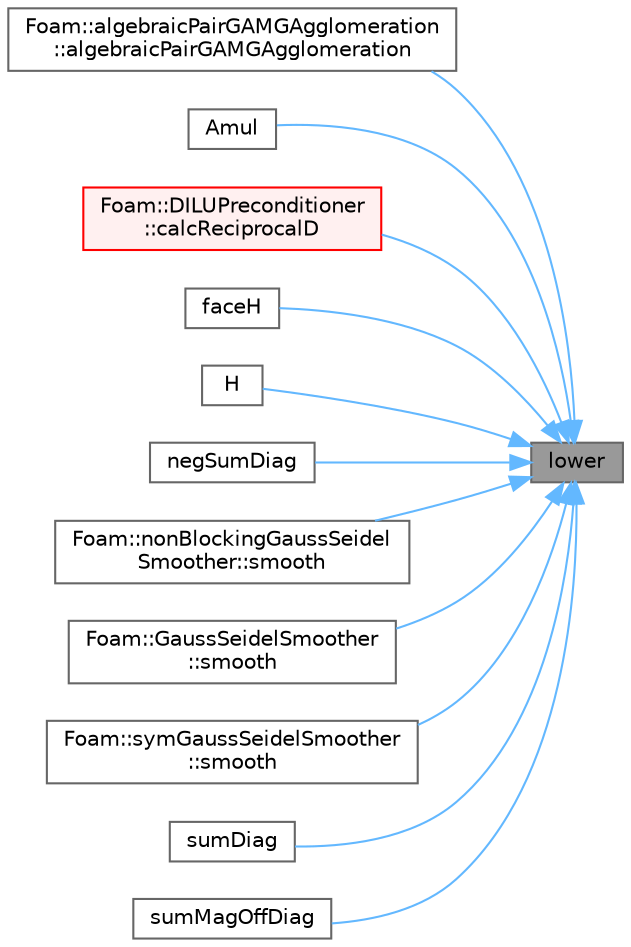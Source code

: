 digraph "lower"
{
 // LATEX_PDF_SIZE
  bgcolor="transparent";
  edge [fontname=Helvetica,fontsize=10,labelfontname=Helvetica,labelfontsize=10];
  node [fontname=Helvetica,fontsize=10,shape=box,height=0.2,width=0.4];
  rankdir="RL";
  Node1 [id="Node000001",label="lower",height=0.2,width=0.4,color="gray40", fillcolor="grey60", style="filled", fontcolor="black",tooltip=" "];
  Node1 -> Node2 [id="edge1_Node000001_Node000002",dir="back",color="steelblue1",style="solid",tooltip=" "];
  Node2 [id="Node000002",label="Foam::algebraicPairGAMGAgglomeration\l::algebraicPairGAMGAgglomeration",height=0.2,width=0.4,color="grey40", fillcolor="white", style="filled",URL="$classFoam_1_1algebraicPairGAMGAgglomeration.html#a100f93cde4cdbf0de8796d5d6c4d9677",tooltip=" "];
  Node1 -> Node3 [id="edge2_Node000001_Node000003",dir="back",color="steelblue1",style="solid",tooltip=" "];
  Node3 [id="Node000003",label="Amul",height=0.2,width=0.4,color="grey40", fillcolor="white", style="filled",URL="$classFoam_1_1lduMatrix.html#ac10931f3708515100a9efa4073da5086",tooltip=" "];
  Node1 -> Node4 [id="edge3_Node000001_Node000004",dir="back",color="steelblue1",style="solid",tooltip=" "];
  Node4 [id="Node000004",label="Foam::DILUPreconditioner\l::calcReciprocalD",height=0.2,width=0.4,color="red", fillcolor="#FFF0F0", style="filled",URL="$classFoam_1_1DILUPreconditioner.html#af289d087f88c818ea9383acc9640fca9",tooltip=" "];
  Node1 -> Node7 [id="edge4_Node000001_Node000007",dir="back",color="steelblue1",style="solid",tooltip=" "];
  Node7 [id="Node000007",label="faceH",height=0.2,width=0.4,color="grey40", fillcolor="white", style="filled",URL="$classFoam_1_1lduMatrix.html#a2512d653e258672e3fd5f8d424e6d87c",tooltip=" "];
  Node1 -> Node8 [id="edge5_Node000001_Node000008",dir="back",color="steelblue1",style="solid",tooltip=" "];
  Node8 [id="Node000008",label="H",height=0.2,width=0.4,color="grey40", fillcolor="white", style="filled",URL="$classFoam_1_1lduMatrix.html#a80b6228a841542e5c5daecb628ccd75c",tooltip=" "];
  Node1 -> Node9 [id="edge6_Node000001_Node000009",dir="back",color="steelblue1",style="solid",tooltip=" "];
  Node9 [id="Node000009",label="negSumDiag",height=0.2,width=0.4,color="grey40", fillcolor="white", style="filled",URL="$classFoam_1_1lduMatrix.html#a7ad351a572b04686613ec1f9650ad95c",tooltip=" "];
  Node1 -> Node10 [id="edge7_Node000001_Node000010",dir="back",color="steelblue1",style="solid",tooltip=" "];
  Node10 [id="Node000010",label="Foam::nonBlockingGaussSeidel\lSmoother::smooth",height=0.2,width=0.4,color="grey40", fillcolor="white", style="filled",URL="$classFoam_1_1nonBlockingGaussSeidelSmoother.html#a75c8110d125cd9ca286365c7ee595f7e",tooltip=" "];
  Node1 -> Node11 [id="edge8_Node000001_Node000011",dir="back",color="steelblue1",style="solid",tooltip=" "];
  Node11 [id="Node000011",label="Foam::GaussSeidelSmoother\l::smooth",height=0.2,width=0.4,color="grey40", fillcolor="white", style="filled",URL="$classFoam_1_1GaussSeidelSmoother.html#a247ff1bb89ad22d6f30ca02a06b5cc9b",tooltip=" "];
  Node1 -> Node12 [id="edge9_Node000001_Node000012",dir="back",color="steelblue1",style="solid",tooltip=" "];
  Node12 [id="Node000012",label="Foam::symGaussSeidelSmoother\l::smooth",height=0.2,width=0.4,color="grey40", fillcolor="white", style="filled",URL="$classFoam_1_1symGaussSeidelSmoother.html#a247ff1bb89ad22d6f30ca02a06b5cc9b",tooltip=" "];
  Node1 -> Node13 [id="edge10_Node000001_Node000013",dir="back",color="steelblue1",style="solid",tooltip=" "];
  Node13 [id="Node000013",label="sumDiag",height=0.2,width=0.4,color="grey40", fillcolor="white", style="filled",URL="$classFoam_1_1lduMatrix.html#a2034fb6b7d0fc02febd7b511e063d285",tooltip=" "];
  Node1 -> Node14 [id="edge11_Node000001_Node000014",dir="back",color="steelblue1",style="solid",tooltip=" "];
  Node14 [id="Node000014",label="sumMagOffDiag",height=0.2,width=0.4,color="grey40", fillcolor="white", style="filled",URL="$classFoam_1_1lduMatrix.html#abcea6927adad977b250dc984505099f0",tooltip=" "];
}
